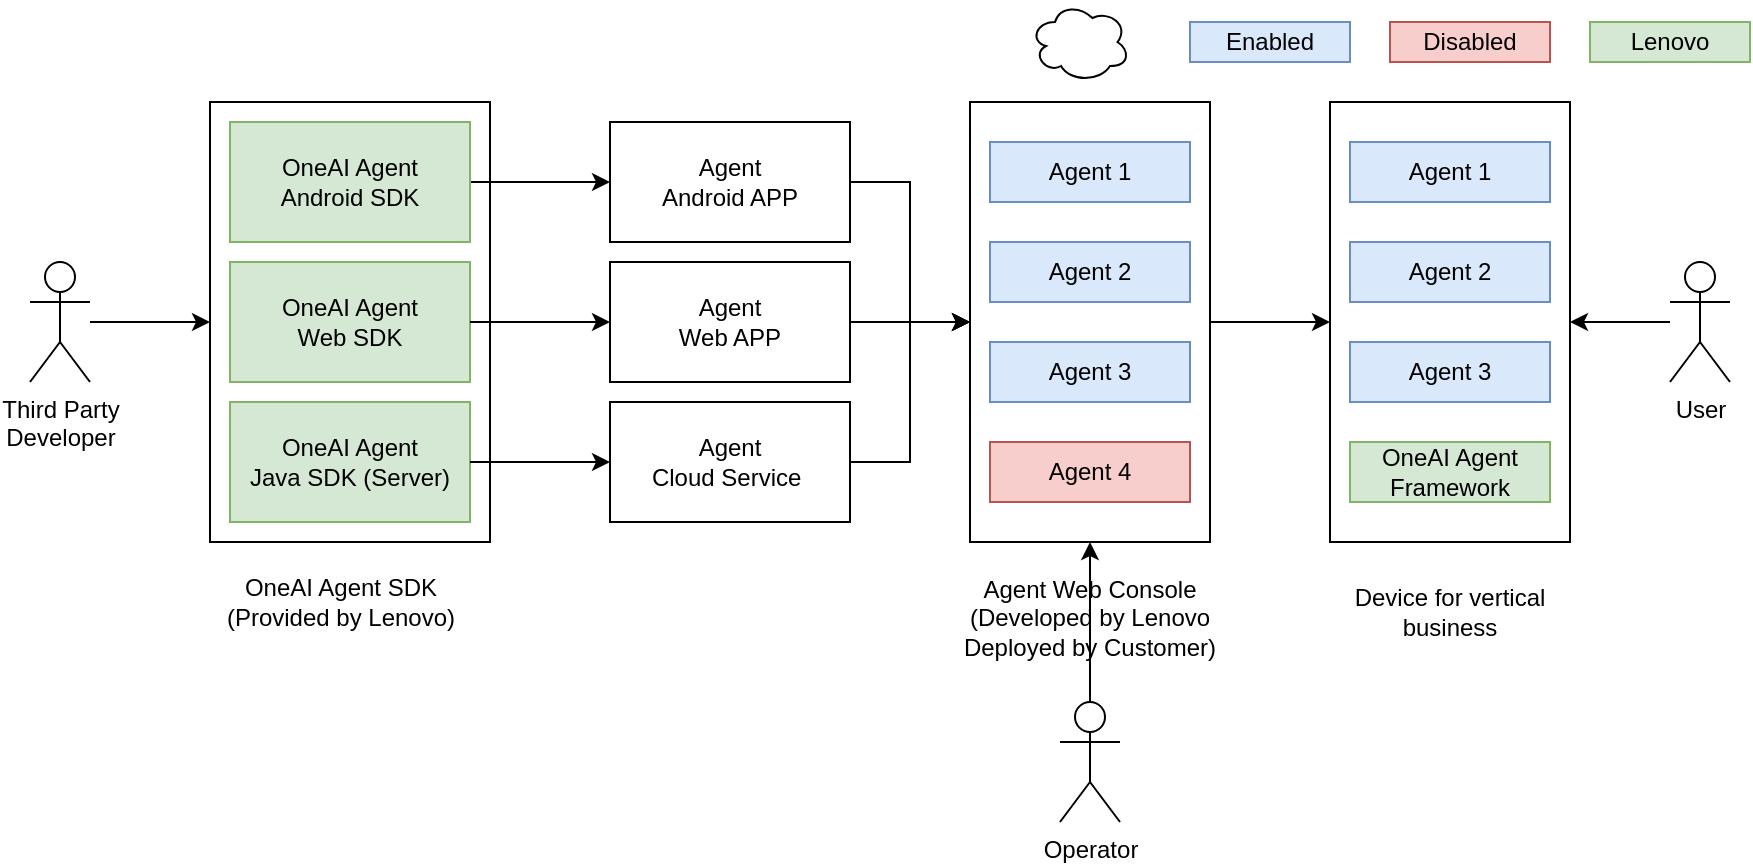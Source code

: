 <mxfile version="26.0.16">
  <diagram name="第 1 页" id="W0kXBr5hlKFuQC5i3IID">
    <mxGraphModel dx="993" dy="784" grid="1" gridSize="10" guides="1" tooltips="1" connect="1" arrows="1" fold="1" page="1" pageScale="1" pageWidth="827" pageHeight="1169" math="0" shadow="0">
      <root>
        <mxCell id="0" />
        <mxCell id="1" parent="0" />
        <mxCell id="KBkqvCD7Zq2VlPxnjp2A-30" value="Operator" style="shape=umlActor;verticalLabelPosition=bottom;verticalAlign=top;html=1;outlineConnect=0;" vertex="1" parent="1">
          <mxGeometry x="645" y="430" width="30" height="60" as="geometry" />
        </mxCell>
        <mxCell id="KBkqvCD7Zq2VlPxnjp2A-1" value="" style="rounded=0;whiteSpace=wrap;html=1;" vertex="1" parent="1">
          <mxGeometry x="220" y="130" width="140" height="220" as="geometry" />
        </mxCell>
        <mxCell id="KBkqvCD7Zq2VlPxnjp2A-18" value="" style="edgeStyle=orthogonalEdgeStyle;rounded=0;orthogonalLoop=1;jettySize=auto;html=1;" edge="1" parent="1" source="KBkqvCD7Zq2VlPxnjp2A-3">
          <mxGeometry relative="1" as="geometry">
            <mxPoint x="220" y="240" as="targetPoint" />
          </mxGeometry>
        </mxCell>
        <mxCell id="KBkqvCD7Zq2VlPxnjp2A-3" value="Third Party&lt;br&gt;Developer" style="shape=umlActor;verticalLabelPosition=bottom;verticalAlign=top;html=1;outlineConnect=0;" vertex="1" parent="1">
          <mxGeometry x="130" y="210" width="30" height="60" as="geometry" />
        </mxCell>
        <mxCell id="KBkqvCD7Zq2VlPxnjp2A-12" style="edgeStyle=orthogonalEdgeStyle;rounded=0;orthogonalLoop=1;jettySize=auto;html=1;exitX=1;exitY=0.5;exitDx=0;exitDy=0;entryX=0;entryY=0.5;entryDx=0;entryDy=0;" edge="1" parent="1" source="KBkqvCD7Zq2VlPxnjp2A-5" target="KBkqvCD7Zq2VlPxnjp2A-8">
          <mxGeometry relative="1" as="geometry" />
        </mxCell>
        <mxCell id="KBkqvCD7Zq2VlPxnjp2A-5" value="OneAI Agent&lt;div&gt;Android SDK&lt;/div&gt;" style="rounded=0;whiteSpace=wrap;html=1;fillColor=#d5e8d4;strokeColor=#82b366;" vertex="1" parent="1">
          <mxGeometry x="230" y="140" width="120" height="60" as="geometry" />
        </mxCell>
        <mxCell id="KBkqvCD7Zq2VlPxnjp2A-6" value="OneAI Agent&lt;br&gt;Web SDK" style="rounded=0;whiteSpace=wrap;html=1;fillColor=#d5e8d4;strokeColor=#82b366;" vertex="1" parent="1">
          <mxGeometry x="230" y="210" width="120" height="60" as="geometry" />
        </mxCell>
        <mxCell id="KBkqvCD7Zq2VlPxnjp2A-7" value="&lt;div&gt;OneAI Agent&lt;/div&gt;Java SDK (Server)" style="rounded=0;whiteSpace=wrap;html=1;fillColor=#d5e8d4;strokeColor=#82b366;" vertex="1" parent="1">
          <mxGeometry x="230" y="280" width="120" height="60" as="geometry" />
        </mxCell>
        <mxCell id="KBkqvCD7Zq2VlPxnjp2A-22" value="" style="edgeStyle=orthogonalEdgeStyle;rounded=0;orthogonalLoop=1;jettySize=auto;html=1;" edge="1" parent="1" source="KBkqvCD7Zq2VlPxnjp2A-8" target="KBkqvCD7Zq2VlPxnjp2A-19">
          <mxGeometry relative="1" as="geometry" />
        </mxCell>
        <mxCell id="KBkqvCD7Zq2VlPxnjp2A-8" value="Agent&lt;div&gt;Android APP&lt;/div&gt;" style="rounded=0;whiteSpace=wrap;html=1;" vertex="1" parent="1">
          <mxGeometry x="420" y="140" width="120" height="60" as="geometry" />
        </mxCell>
        <mxCell id="KBkqvCD7Zq2VlPxnjp2A-23" value="" style="edgeStyle=orthogonalEdgeStyle;rounded=0;orthogonalLoop=1;jettySize=auto;html=1;" edge="1" parent="1" source="KBkqvCD7Zq2VlPxnjp2A-9" target="KBkqvCD7Zq2VlPxnjp2A-19">
          <mxGeometry relative="1" as="geometry" />
        </mxCell>
        <mxCell id="KBkqvCD7Zq2VlPxnjp2A-9" value="&lt;div&gt;Agent&lt;/div&gt;Web APP" style="rounded=0;whiteSpace=wrap;html=1;" vertex="1" parent="1">
          <mxGeometry x="420" y="210" width="120" height="60" as="geometry" />
        </mxCell>
        <mxCell id="KBkqvCD7Zq2VlPxnjp2A-24" value="" style="edgeStyle=orthogonalEdgeStyle;rounded=0;orthogonalLoop=1;jettySize=auto;html=1;" edge="1" parent="1" source="KBkqvCD7Zq2VlPxnjp2A-10" target="KBkqvCD7Zq2VlPxnjp2A-19">
          <mxGeometry relative="1" as="geometry" />
        </mxCell>
        <mxCell id="KBkqvCD7Zq2VlPxnjp2A-10" value="&lt;div&gt;Agent&lt;/div&gt;Cloud Service&amp;nbsp;" style="rounded=0;whiteSpace=wrap;html=1;" vertex="1" parent="1">
          <mxGeometry x="420" y="280" width="120" height="60" as="geometry" />
        </mxCell>
        <mxCell id="KBkqvCD7Zq2VlPxnjp2A-13" style="edgeStyle=orthogonalEdgeStyle;rounded=0;orthogonalLoop=1;jettySize=auto;html=1;exitX=1;exitY=0.5;exitDx=0;exitDy=0;" edge="1" parent="1" source="KBkqvCD7Zq2VlPxnjp2A-6">
          <mxGeometry relative="1" as="geometry">
            <mxPoint x="360" y="180" as="sourcePoint" />
            <mxPoint x="420" y="240" as="targetPoint" />
          </mxGeometry>
        </mxCell>
        <mxCell id="KBkqvCD7Zq2VlPxnjp2A-14" style="edgeStyle=orthogonalEdgeStyle;rounded=0;orthogonalLoop=1;jettySize=auto;html=1;exitX=1;exitY=0.5;exitDx=0;exitDy=0;entryX=0;entryY=0.5;entryDx=0;entryDy=0;" edge="1" parent="1" source="KBkqvCD7Zq2VlPxnjp2A-7" target="KBkqvCD7Zq2VlPxnjp2A-10">
          <mxGeometry relative="1" as="geometry">
            <mxPoint x="360" y="250" as="sourcePoint" />
            <mxPoint x="430" y="250" as="targetPoint" />
          </mxGeometry>
        </mxCell>
        <mxCell id="KBkqvCD7Zq2VlPxnjp2A-15" value="OneAI Agent SDK&lt;div&gt;(Provided by Lenovo)&lt;/div&gt;" style="text;html=1;align=center;verticalAlign=middle;whiteSpace=wrap;rounded=0;" vertex="1" parent="1">
          <mxGeometry x="220" y="360" width="131" height="40" as="geometry" />
        </mxCell>
        <mxCell id="KBkqvCD7Zq2VlPxnjp2A-38" value="" style="edgeStyle=orthogonalEdgeStyle;rounded=0;orthogonalLoop=1;jettySize=auto;html=1;" edge="1" parent="1" source="KBkqvCD7Zq2VlPxnjp2A-19" target="KBkqvCD7Zq2VlPxnjp2A-25">
          <mxGeometry relative="1" as="geometry" />
        </mxCell>
        <mxCell id="KBkqvCD7Zq2VlPxnjp2A-19" value="" style="rounded=0;whiteSpace=wrap;html=1;" vertex="1" parent="1">
          <mxGeometry x="600" y="130" width="120" height="220" as="geometry" />
        </mxCell>
        <mxCell id="KBkqvCD7Zq2VlPxnjp2A-20" value="Agent Web Console&lt;div&gt;(Developed by Lenovo&lt;/div&gt;&lt;div&gt;Deployed by Customer)&lt;/div&gt;" style="text;html=1;align=center;verticalAlign=middle;whiteSpace=wrap;rounded=0;" vertex="1" parent="1">
          <mxGeometry x="590" y="360" width="140" height="55" as="geometry" />
        </mxCell>
        <mxCell id="KBkqvCD7Zq2VlPxnjp2A-25" value="" style="rounded=0;whiteSpace=wrap;html=1;" vertex="1" parent="1">
          <mxGeometry x="780" y="130" width="120" height="220" as="geometry" />
        </mxCell>
        <mxCell id="KBkqvCD7Zq2VlPxnjp2A-26" value="Agent 1" style="rounded=0;whiteSpace=wrap;html=1;fillColor=#dae8fc;strokeColor=#6c8ebf;" vertex="1" parent="1">
          <mxGeometry x="610" y="150" width="100" height="30" as="geometry" />
        </mxCell>
        <mxCell id="KBkqvCD7Zq2VlPxnjp2A-27" value="Agent 2" style="rounded=0;whiteSpace=wrap;html=1;fillColor=#dae8fc;strokeColor=#6c8ebf;" vertex="1" parent="1">
          <mxGeometry x="610" y="200" width="100" height="30" as="geometry" />
        </mxCell>
        <mxCell id="KBkqvCD7Zq2VlPxnjp2A-28" value="Agent 3" style="rounded=0;whiteSpace=wrap;html=1;fillColor=#dae8fc;strokeColor=#6c8ebf;" vertex="1" parent="1">
          <mxGeometry x="610" y="250" width="100" height="30" as="geometry" />
        </mxCell>
        <mxCell id="KBkqvCD7Zq2VlPxnjp2A-29" value="Agent 4" style="rounded=0;whiteSpace=wrap;html=1;fillColor=#f8cecc;strokeColor=#b85450;" vertex="1" parent="1">
          <mxGeometry x="610" y="300" width="100" height="30" as="geometry" />
        </mxCell>
        <mxCell id="KBkqvCD7Zq2VlPxnjp2A-34" value="" style="edgeStyle=orthogonalEdgeStyle;rounded=0;orthogonalLoop=1;jettySize=auto;html=1;" edge="1" parent="1" source="KBkqvCD7Zq2VlPxnjp2A-30">
          <mxGeometry relative="1" as="geometry">
            <mxPoint x="660" y="350" as="targetPoint" />
          </mxGeometry>
        </mxCell>
        <mxCell id="KBkqvCD7Zq2VlPxnjp2A-39" value="" style="edgeStyle=orthogonalEdgeStyle;rounded=0;orthogonalLoop=1;jettySize=auto;html=1;" edge="1" parent="1" source="KBkqvCD7Zq2VlPxnjp2A-31" target="KBkqvCD7Zq2VlPxnjp2A-25">
          <mxGeometry relative="1" as="geometry" />
        </mxCell>
        <mxCell id="KBkqvCD7Zq2VlPxnjp2A-31" value="User" style="shape=umlActor;verticalLabelPosition=bottom;verticalAlign=top;html=1;outlineConnect=0;" vertex="1" parent="1">
          <mxGeometry x="950" y="210" width="30" height="60" as="geometry" />
        </mxCell>
        <mxCell id="KBkqvCD7Zq2VlPxnjp2A-37" value="" style="ellipse;shape=cloud;whiteSpace=wrap;html=1;" vertex="1" parent="1">
          <mxGeometry x="630" y="80" width="50" height="40" as="geometry" />
        </mxCell>
        <mxCell id="KBkqvCD7Zq2VlPxnjp2A-40" value="Device for vertical business" style="text;html=1;align=center;verticalAlign=middle;whiteSpace=wrap;rounded=0;" vertex="1" parent="1">
          <mxGeometry x="780" y="360" width="120" height="50" as="geometry" />
        </mxCell>
        <mxCell id="KBkqvCD7Zq2VlPxnjp2A-42" value="Agent 1" style="rounded=0;whiteSpace=wrap;html=1;fillColor=#dae8fc;strokeColor=#6c8ebf;" vertex="1" parent="1">
          <mxGeometry x="790" y="150" width="100" height="30" as="geometry" />
        </mxCell>
        <mxCell id="KBkqvCD7Zq2VlPxnjp2A-43" value="Agent 2" style="rounded=0;whiteSpace=wrap;html=1;fillColor=#dae8fc;strokeColor=#6c8ebf;" vertex="1" parent="1">
          <mxGeometry x="790" y="200" width="100" height="30" as="geometry" />
        </mxCell>
        <mxCell id="KBkqvCD7Zq2VlPxnjp2A-44" value="Agent 3" style="rounded=0;whiteSpace=wrap;html=1;fillColor=#dae8fc;strokeColor=#6c8ebf;" vertex="1" parent="1">
          <mxGeometry x="790" y="250" width="100" height="30" as="geometry" />
        </mxCell>
        <mxCell id="KBkqvCD7Zq2VlPxnjp2A-45" value="OneAI Agent Framework" style="rounded=0;whiteSpace=wrap;html=1;fillColor=#d5e8d4;strokeColor=#82b366;" vertex="1" parent="1">
          <mxGeometry x="790" y="300" width="100" height="30" as="geometry" />
        </mxCell>
        <mxCell id="KBkqvCD7Zq2VlPxnjp2A-46" value="Enabled" style="rounded=0;whiteSpace=wrap;html=1;fillColor=#dae8fc;strokeColor=#6c8ebf;" vertex="1" parent="1">
          <mxGeometry x="710" y="90" width="80" height="20" as="geometry" />
        </mxCell>
        <mxCell id="KBkqvCD7Zq2VlPxnjp2A-47" value="Disabled" style="rounded=0;whiteSpace=wrap;html=1;fillColor=#f8cecc;strokeColor=#b85450;" vertex="1" parent="1">
          <mxGeometry x="810" y="90" width="80" height="20" as="geometry" />
        </mxCell>
        <mxCell id="KBkqvCD7Zq2VlPxnjp2A-48" value="Lenovo" style="rounded=0;whiteSpace=wrap;html=1;fillColor=#d5e8d4;strokeColor=#82b366;" vertex="1" parent="1">
          <mxGeometry x="910" y="90" width="80" height="20" as="geometry" />
        </mxCell>
      </root>
    </mxGraphModel>
  </diagram>
</mxfile>

